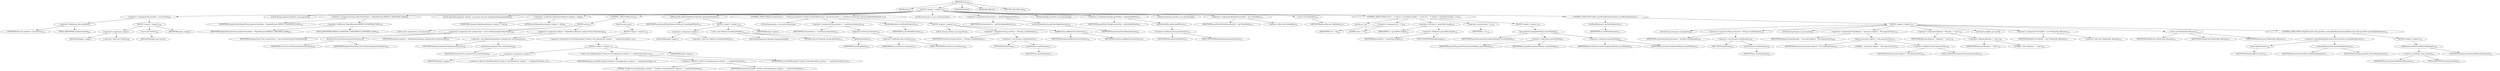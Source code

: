 digraph "scan" {  
"120" [label = <(METHOD,scan)<SUB>103</SUB>> ]
"121" [label = <(PARAM,this)<SUB>103</SUB>> ]
"122" [label = <(BLOCK,&lt;empty&gt;,&lt;empty&gt;)<SUB>103</SUB>> ]
"123" [label = <(&lt;operator&gt;.assignment,this.included = new Vector())<SUB>104</SUB>> ]
"124" [label = <(&lt;operator&gt;.fieldAccess,this.included)<SUB>104</SUB>> ]
"125" [label = <(IDENTIFIER,this,this.included = new Vector())<SUB>104</SUB>> ]
"126" [label = <(FIELD_IDENTIFIER,included,included)<SUB>104</SUB>> ]
"127" [label = <(BLOCK,&lt;empty&gt;,&lt;empty&gt;)<SUB>104</SUB>> ]
"128" [label = <(&lt;operator&gt;.assignment,&lt;empty&gt;)> ]
"129" [label = <(IDENTIFIER,$obj1,&lt;empty&gt;)> ]
"130" [label = <(&lt;operator&gt;.alloc,new Vector())<SUB>104</SUB>> ]
"131" [label = <(&lt;init&gt;,new Vector())<SUB>104</SUB>> ]
"132" [label = <(IDENTIFIER,$obj1,new Vector())> ]
"133" [label = <(IDENTIFIER,$obj1,&lt;empty&gt;)> ]
"134" [label = <(LOCAL,String analyzerClassName: java.lang.String)> ]
"135" [label = <(&lt;operator&gt;.assignment,String analyzerClassName = DependScanner.DEFAULT_ANALYZER_CLASS)<SUB>105</SUB>> ]
"136" [label = <(IDENTIFIER,analyzerClassName,String analyzerClassName = DependScanner.DEFAULT_ANALYZER_CLASS)<SUB>105</SUB>> ]
"137" [label = <(&lt;operator&gt;.fieldAccess,DependScanner.DEFAULT_ANALYZER_CLASS)<SUB>105</SUB>> ]
"138" [label = <(IDENTIFIER,DependScanner,String analyzerClassName = DependScanner.DEFAULT_ANALYZER_CLASS)<SUB>105</SUB>> ]
"139" [label = <(FIELD_IDENTIFIER,DEFAULT_ANALYZER_CLASS,DEFAULT_ANALYZER_CLASS)<SUB>105</SUB>> ]
"140" [label = <(LOCAL,DependencyAnalyzer analyzer: org.apache.tools.ant.util.depend.DependencyAnalyzer)> ]
"141" [label = <(&lt;operator&gt;.assignment,DependencyAnalyzer analyzer = null)<SUB>106</SUB>> ]
"142" [label = <(IDENTIFIER,analyzer,DependencyAnalyzer analyzer = null)<SUB>106</SUB>> ]
"143" [label = <(LITERAL,null,DependencyAnalyzer analyzer = null)<SUB>106</SUB>> ]
"144" [label = <(CONTROL_STRUCTURE,try,try)<SUB>107</SUB>> ]
"145" [label = <(BLOCK,try,try)<SUB>107</SUB>> ]
"146" [label = <(LOCAL,Class analyzerClass: java.lang.Class)> ]
"147" [label = <(&lt;operator&gt;.assignment,Class analyzerClass = Class.forName(analyzerClassName))<SUB>108</SUB>> ]
"148" [label = <(IDENTIFIER,analyzerClass,Class analyzerClass = Class.forName(analyzerClassName))<SUB>108</SUB>> ]
"149" [label = <(forName,Class.forName(analyzerClassName))<SUB>108</SUB>> ]
"150" [label = <(IDENTIFIER,Class,Class.forName(analyzerClassName))<SUB>108</SUB>> ]
"151" [label = <(IDENTIFIER,analyzerClassName,Class.forName(analyzerClassName))<SUB>108</SUB>> ]
"152" [label = <(&lt;operator&gt;.assignment,analyzer = (DependencyAnalyzer) analyzerClass.newInstance())<SUB>109</SUB>> ]
"153" [label = <(IDENTIFIER,analyzer,analyzer = (DependencyAnalyzer) analyzerClass.newInstance())<SUB>109</SUB>> ]
"154" [label = <(&lt;operator&gt;.cast,(DependencyAnalyzer) analyzerClass.newInstance())<SUB>109</SUB>> ]
"155" [label = <(TYPE_REF,DependencyAnalyzer,DependencyAnalyzer)<SUB>109</SUB>> ]
"156" [label = <(newInstance,analyzerClass.newInstance())<SUB>109</SUB>> ]
"157" [label = <(IDENTIFIER,analyzerClass,analyzerClass.newInstance())<SUB>109</SUB>> ]
"158" [label = <(BLOCK,catch,catch)> ]
"159" [label = <(BLOCK,&lt;empty&gt;,&lt;empty&gt;)<SUB>110</SUB>> ]
"160" [label = <(&lt;operator&gt;.throw,throw new BuildException(&quot;Unable to load dependency analyzer: &quot; + analyzerClassName, e);)<SUB>111</SUB>> ]
"161" [label = <(BLOCK,&lt;empty&gt;,&lt;empty&gt;)<SUB>111</SUB>> ]
"162" [label = <(&lt;operator&gt;.assignment,&lt;empty&gt;)> ]
"163" [label = <(IDENTIFIER,$obj2,&lt;empty&gt;)> ]
"164" [label = <(&lt;operator&gt;.alloc,new BuildException(&quot;Unable to load dependency analyzer: &quot; + analyzerClassName, e))<SUB>111</SUB>> ]
"165" [label = <(&lt;init&gt;,new BuildException(&quot;Unable to load dependency analyzer: &quot; + analyzerClassName, e))<SUB>111</SUB>> ]
"166" [label = <(IDENTIFIER,$obj2,new BuildException(&quot;Unable to load dependency analyzer: &quot; + analyzerClassName, e))> ]
"167" [label = <(&lt;operator&gt;.addition,&quot;Unable to load dependency analyzer: &quot; + analyzerClassName)<SUB>111</SUB>> ]
"168" [label = <(LITERAL,&quot;Unable to load dependency analyzer: &quot;,&quot;Unable to load dependency analyzer: &quot; + analyzerClassName)<SUB>111</SUB>> ]
"169" [label = <(IDENTIFIER,analyzerClassName,&quot;Unable to load dependency analyzer: &quot; + analyzerClassName)<SUB>112</SUB>> ]
"170" [label = <(IDENTIFIER,e,new BuildException(&quot;Unable to load dependency analyzer: &quot; + analyzerClassName, e))<SUB>112</SUB>> ]
"171" [label = <(IDENTIFIER,$obj2,&lt;empty&gt;)> ]
"172" [label = <(addClassPath,addClassPath(new Path(null, basedir.getPath())))<SUB>114</SUB>> ]
"173" [label = <(IDENTIFIER,analyzer,addClassPath(new Path(null, basedir.getPath())))<SUB>114</SUB>> ]
"174" [label = <(BLOCK,&lt;empty&gt;,&lt;empty&gt;)<SUB>114</SUB>> ]
"175" [label = <(&lt;operator&gt;.assignment,&lt;empty&gt;)> ]
"176" [label = <(IDENTIFIER,$obj3,&lt;empty&gt;)> ]
"177" [label = <(&lt;operator&gt;.alloc,new Path(null, basedir.getPath()))<SUB>114</SUB>> ]
"178" [label = <(&lt;init&gt;,new Path(null, basedir.getPath()))<SUB>114</SUB>> ]
"179" [label = <(IDENTIFIER,$obj3,new Path(null, basedir.getPath()))> ]
"180" [label = <(LITERAL,null,new Path(null, basedir.getPath()))<SUB>114</SUB>> ]
"181" [label = <(getPath,getPath())<SUB>114</SUB>> ]
"182" [label = <(IDENTIFIER,basedir,getPath())<SUB>114</SUB>> ]
"183" [label = <(IDENTIFIER,$obj3,&lt;empty&gt;)> ]
"184" [label = <(CONTROL_STRUCTURE,for (Enumeration e = rootClasses.elements(); Some(e.hasMoreElements()); ),for (Enumeration e = rootClasses.elements(); Some(e.hasMoreElements()); ))<SUB>116</SUB>> ]
"185" [label = <(LOCAL,Enumeration e: java.util.Enumeration)> ]
"186" [label = <(&lt;operator&gt;.assignment,Enumeration e = rootClasses.elements())<SUB>116</SUB>> ]
"187" [label = <(IDENTIFIER,e,Enumeration e = rootClasses.elements())<SUB>116</SUB>> ]
"188" [label = <(elements,rootClasses.elements())<SUB>116</SUB>> ]
"189" [label = <(&lt;operator&gt;.fieldAccess,this.rootClasses)<SUB>116</SUB>> ]
"190" [label = <(IDENTIFIER,this,rootClasses.elements())<SUB>116</SUB>> ]
"191" [label = <(FIELD_IDENTIFIER,rootClasses,rootClasses)<SUB>116</SUB>> ]
"192" [label = <(hasMoreElements,e.hasMoreElements())<SUB>116</SUB>> ]
"193" [label = <(IDENTIFIER,e,e.hasMoreElements())<SUB>116</SUB>> ]
"194" [label = <(BLOCK,&lt;empty&gt;,&lt;empty&gt;)<SUB>116</SUB>> ]
"195" [label = <(LOCAL,String rootClass: java.lang.String)> ]
"196" [label = <(&lt;operator&gt;.assignment,String rootClass = (String) e.nextElement())<SUB>117</SUB>> ]
"197" [label = <(IDENTIFIER,rootClass,String rootClass = (String) e.nextElement())<SUB>117</SUB>> ]
"198" [label = <(&lt;operator&gt;.cast,(String) e.nextElement())<SUB>117</SUB>> ]
"199" [label = <(TYPE_REF,String,String)<SUB>117</SUB>> ]
"200" [label = <(nextElement,e.nextElement())<SUB>117</SUB>> ]
"201" [label = <(IDENTIFIER,e,e.nextElement())<SUB>117</SUB>> ]
"202" [label = <(addRootClass,addRootClass(rootClass))<SUB>118</SUB>> ]
"203" [label = <(IDENTIFIER,analyzer,addRootClass(rootClass))<SUB>118</SUB>> ]
"204" [label = <(IDENTIFIER,rootClass,addRootClass(rootClass))<SUB>118</SUB>> ]
"205" [label = <(LOCAL,Enumeration e: java.util.Enumeration)> ]
"206" [label = <(&lt;operator&gt;.assignment,Enumeration e = getClassDependencies())<SUB>120</SUB>> ]
"207" [label = <(IDENTIFIER,e,Enumeration e = getClassDependencies())<SUB>120</SUB>> ]
"208" [label = <(getClassDependencies,getClassDependencies())<SUB>120</SUB>> ]
"209" [label = <(IDENTIFIER,analyzer,getClassDependencies())<SUB>120</SUB>> ]
"210" [label = <(LOCAL,String[] parentFiles: java.lang.String[])> ]
"211" [label = <(&lt;operator&gt;.assignment,String[] parentFiles = getIncludedFiles())<SUB>122</SUB>> ]
"212" [label = <(IDENTIFIER,parentFiles,String[] parentFiles = getIncludedFiles())<SUB>122</SUB>> ]
"213" [label = <(getIncludedFiles,getIncludedFiles())<SUB>122</SUB>> ]
"214" [label = <(&lt;operator&gt;.fieldAccess,this.parentScanner)<SUB>122</SUB>> ]
"215" [label = <(IDENTIFIER,this,getIncludedFiles())<SUB>122</SUB>> ]
"216" [label = <(FIELD_IDENTIFIER,parentScanner,parentScanner)<SUB>122</SUB>> ]
"10" [label = <(LOCAL,Hashtable parentSet: java.util.Hashtable)> ]
"217" [label = <(&lt;operator&gt;.assignment,Hashtable parentSet = new Hashtable())<SUB>123</SUB>> ]
"218" [label = <(IDENTIFIER,parentSet,Hashtable parentSet = new Hashtable())<SUB>123</SUB>> ]
"219" [label = <(&lt;operator&gt;.alloc,new Hashtable())<SUB>123</SUB>> ]
"220" [label = <(&lt;init&gt;,new Hashtable())<SUB>123</SUB>> ]
"9" [label = <(IDENTIFIER,parentSet,new Hashtable())<SUB>123</SUB>> ]
"221" [label = <(CONTROL_STRUCTURE,for (int i = 0; Some(i &lt; parentFiles.length); ++i),for (int i = 0; Some(i &lt; parentFiles.length); ++i))<SUB>124</SUB>> ]
"222" [label = <(LOCAL,int i: int)> ]
"223" [label = <(&lt;operator&gt;.assignment,int i = 0)<SUB>124</SUB>> ]
"224" [label = <(IDENTIFIER,i,int i = 0)<SUB>124</SUB>> ]
"225" [label = <(LITERAL,0,int i = 0)<SUB>124</SUB>> ]
"226" [label = <(&lt;operator&gt;.lessThan,i &lt; parentFiles.length)<SUB>124</SUB>> ]
"227" [label = <(IDENTIFIER,i,i &lt; parentFiles.length)<SUB>124</SUB>> ]
"228" [label = <(&lt;operator&gt;.fieldAccess,parentFiles.length)<SUB>124</SUB>> ]
"229" [label = <(IDENTIFIER,parentFiles,i &lt; parentFiles.length)<SUB>124</SUB>> ]
"230" [label = <(FIELD_IDENTIFIER,length,length)<SUB>124</SUB>> ]
"231" [label = <(&lt;operator&gt;.preIncrement,++i)<SUB>124</SUB>> ]
"232" [label = <(IDENTIFIER,i,++i)<SUB>124</SUB>> ]
"233" [label = <(BLOCK,&lt;empty&gt;,&lt;empty&gt;)<SUB>124</SUB>> ]
"234" [label = <(put,parentSet.put(parentFiles[i], parentFiles[i]))<SUB>125</SUB>> ]
"235" [label = <(IDENTIFIER,parentSet,parentSet.put(parentFiles[i], parentFiles[i]))<SUB>125</SUB>> ]
"236" [label = <(&lt;operator&gt;.indexAccess,parentFiles[i])<SUB>125</SUB>> ]
"237" [label = <(IDENTIFIER,parentFiles,parentSet.put(parentFiles[i], parentFiles[i]))<SUB>125</SUB>> ]
"238" [label = <(IDENTIFIER,i,parentSet.put(parentFiles[i], parentFiles[i]))<SUB>125</SUB>> ]
"239" [label = <(&lt;operator&gt;.indexAccess,parentFiles[i])<SUB>125</SUB>> ]
"240" [label = <(IDENTIFIER,parentFiles,parentSet.put(parentFiles[i], parentFiles[i]))<SUB>125</SUB>> ]
"241" [label = <(IDENTIFIER,i,parentSet.put(parentFiles[i], parentFiles[i]))<SUB>125</SUB>> ]
"242" [label = <(CONTROL_STRUCTURE,while (e.hasMoreElements()),while (e.hasMoreElements()))<SUB>127</SUB>> ]
"243" [label = <(hasMoreElements,e.hasMoreElements())<SUB>127</SUB>> ]
"244" [label = <(IDENTIFIER,e,e.hasMoreElements())<SUB>127</SUB>> ]
"245" [label = <(BLOCK,&lt;empty&gt;,&lt;empty&gt;)<SUB>127</SUB>> ]
"246" [label = <(LOCAL,String classname: java.lang.String)> ]
"247" [label = <(&lt;operator&gt;.assignment,String classname = (String) e.nextElement())<SUB>128</SUB>> ]
"248" [label = <(IDENTIFIER,classname,String classname = (String) e.nextElement())<SUB>128</SUB>> ]
"249" [label = <(&lt;operator&gt;.cast,(String) e.nextElement())<SUB>128</SUB>> ]
"250" [label = <(TYPE_REF,String,String)<SUB>128</SUB>> ]
"251" [label = <(nextElement,e.nextElement())<SUB>128</SUB>> ]
"252" [label = <(IDENTIFIER,e,e.nextElement())<SUB>128</SUB>> ]
"253" [label = <(LOCAL,String filename: java.lang.String)> ]
"254" [label = <(&lt;operator&gt;.assignment,String filename = classname.replace('.', File.separatorChar))<SUB>129</SUB>> ]
"255" [label = <(IDENTIFIER,filename,String filename = classname.replace('.', File.separatorChar))<SUB>129</SUB>> ]
"256" [label = <(replace,classname.replace('.', File.separatorChar))<SUB>129</SUB>> ]
"257" [label = <(IDENTIFIER,classname,classname.replace('.', File.separatorChar))<SUB>129</SUB>> ]
"258" [label = <(LITERAL,'.',classname.replace('.', File.separatorChar))<SUB>129</SUB>> ]
"259" [label = <(&lt;operator&gt;.fieldAccess,File.separatorChar)<SUB>129</SUB>> ]
"260" [label = <(IDENTIFIER,File,classname.replace('.', File.separatorChar))<SUB>129</SUB>> ]
"261" [label = <(FIELD_IDENTIFIER,separatorChar,separatorChar)<SUB>129</SUB>> ]
"262" [label = <(&lt;operator&gt;.assignment,filename = filename + &quot;.class&quot;)<SUB>130</SUB>> ]
"263" [label = <(IDENTIFIER,filename,filename = filename + &quot;.class&quot;)<SUB>130</SUB>> ]
"264" [label = <(&lt;operator&gt;.addition,filename + &quot;.class&quot;)<SUB>130</SUB>> ]
"265" [label = <(IDENTIFIER,filename,filename + &quot;.class&quot;)<SUB>130</SUB>> ]
"266" [label = <(LITERAL,&quot;.class&quot;,filename + &quot;.class&quot;)<SUB>130</SUB>> ]
"12" [label = <(LOCAL,File depFile: java.io.File)> ]
"267" [label = <(&lt;operator&gt;.assignment,File depFile = new File(basedir, filename))<SUB>131</SUB>> ]
"268" [label = <(IDENTIFIER,depFile,File depFile = new File(basedir, filename))<SUB>131</SUB>> ]
"269" [label = <(&lt;operator&gt;.alloc,new File(basedir, filename))<SUB>131</SUB>> ]
"270" [label = <(&lt;init&gt;,new File(basedir, filename))<SUB>131</SUB>> ]
"11" [label = <(IDENTIFIER,depFile,new File(basedir, filename))<SUB>131</SUB>> ]
"271" [label = <(IDENTIFIER,basedir,new File(basedir, filename))<SUB>131</SUB>> ]
"272" [label = <(IDENTIFIER,filename,new File(basedir, filename))<SUB>131</SUB>> ]
"273" [label = <(CONTROL_STRUCTURE,if (depFile.exists() &amp;&amp; parentSet.containsKey(filename)),if (depFile.exists() &amp;&amp; parentSet.containsKey(filename)))<SUB>132</SUB>> ]
"274" [label = <(&lt;operator&gt;.logicalAnd,depFile.exists() &amp;&amp; parentSet.containsKey(filename))<SUB>132</SUB>> ]
"275" [label = <(exists,depFile.exists())<SUB>132</SUB>> ]
"276" [label = <(IDENTIFIER,depFile,depFile.exists())<SUB>132</SUB>> ]
"277" [label = <(containsKey,parentSet.containsKey(filename))<SUB>132</SUB>> ]
"278" [label = <(IDENTIFIER,parentSet,parentSet.containsKey(filename))<SUB>132</SUB>> ]
"279" [label = <(IDENTIFIER,filename,parentSet.containsKey(filename))<SUB>132</SUB>> ]
"280" [label = <(BLOCK,&lt;empty&gt;,&lt;empty&gt;)<SUB>132</SUB>> ]
"281" [label = <(addElement,included.addElement(filename))<SUB>134</SUB>> ]
"282" [label = <(&lt;operator&gt;.fieldAccess,this.included)<SUB>134</SUB>> ]
"283" [label = <(IDENTIFIER,this,included.addElement(filename))<SUB>134</SUB>> ]
"284" [label = <(FIELD_IDENTIFIER,included,included)<SUB>134</SUB>> ]
"285" [label = <(IDENTIFIER,filename,included.addElement(filename))<SUB>134</SUB>> ]
"286" [label = <(MODIFIER,PUBLIC)> ]
"287" [label = <(MODIFIER,VIRTUAL)> ]
"288" [label = <(METHOD_RETURN,void)<SUB>103</SUB>> ]
  "120" -> "121" 
  "120" -> "122" 
  "120" -> "286" 
  "120" -> "287" 
  "120" -> "288" 
  "122" -> "123" 
  "122" -> "134" 
  "122" -> "135" 
  "122" -> "140" 
  "122" -> "141" 
  "122" -> "144" 
  "122" -> "172" 
  "122" -> "184" 
  "122" -> "205" 
  "122" -> "206" 
  "122" -> "210" 
  "122" -> "211" 
  "122" -> "10" 
  "122" -> "217" 
  "122" -> "220" 
  "122" -> "221" 
  "122" -> "242" 
  "123" -> "124" 
  "123" -> "127" 
  "124" -> "125" 
  "124" -> "126" 
  "127" -> "128" 
  "127" -> "131" 
  "127" -> "133" 
  "128" -> "129" 
  "128" -> "130" 
  "131" -> "132" 
  "135" -> "136" 
  "135" -> "137" 
  "137" -> "138" 
  "137" -> "139" 
  "141" -> "142" 
  "141" -> "143" 
  "144" -> "145" 
  "144" -> "158" 
  "145" -> "146" 
  "145" -> "147" 
  "145" -> "152" 
  "147" -> "148" 
  "147" -> "149" 
  "149" -> "150" 
  "149" -> "151" 
  "152" -> "153" 
  "152" -> "154" 
  "154" -> "155" 
  "154" -> "156" 
  "156" -> "157" 
  "158" -> "159" 
  "159" -> "160" 
  "160" -> "161" 
  "161" -> "162" 
  "161" -> "165" 
  "161" -> "171" 
  "162" -> "163" 
  "162" -> "164" 
  "165" -> "166" 
  "165" -> "167" 
  "165" -> "170" 
  "167" -> "168" 
  "167" -> "169" 
  "172" -> "173" 
  "172" -> "174" 
  "174" -> "175" 
  "174" -> "178" 
  "174" -> "183" 
  "175" -> "176" 
  "175" -> "177" 
  "178" -> "179" 
  "178" -> "180" 
  "178" -> "181" 
  "181" -> "182" 
  "184" -> "185" 
  "184" -> "186" 
  "184" -> "192" 
  "184" -> "194" 
  "186" -> "187" 
  "186" -> "188" 
  "188" -> "189" 
  "189" -> "190" 
  "189" -> "191" 
  "192" -> "193" 
  "194" -> "195" 
  "194" -> "196" 
  "194" -> "202" 
  "196" -> "197" 
  "196" -> "198" 
  "198" -> "199" 
  "198" -> "200" 
  "200" -> "201" 
  "202" -> "203" 
  "202" -> "204" 
  "206" -> "207" 
  "206" -> "208" 
  "208" -> "209" 
  "211" -> "212" 
  "211" -> "213" 
  "213" -> "214" 
  "214" -> "215" 
  "214" -> "216" 
  "217" -> "218" 
  "217" -> "219" 
  "220" -> "9" 
  "221" -> "222" 
  "221" -> "223" 
  "221" -> "226" 
  "221" -> "231" 
  "221" -> "233" 
  "223" -> "224" 
  "223" -> "225" 
  "226" -> "227" 
  "226" -> "228" 
  "228" -> "229" 
  "228" -> "230" 
  "231" -> "232" 
  "233" -> "234" 
  "234" -> "235" 
  "234" -> "236" 
  "234" -> "239" 
  "236" -> "237" 
  "236" -> "238" 
  "239" -> "240" 
  "239" -> "241" 
  "242" -> "243" 
  "242" -> "245" 
  "243" -> "244" 
  "245" -> "246" 
  "245" -> "247" 
  "245" -> "253" 
  "245" -> "254" 
  "245" -> "262" 
  "245" -> "12" 
  "245" -> "267" 
  "245" -> "270" 
  "245" -> "273" 
  "247" -> "248" 
  "247" -> "249" 
  "249" -> "250" 
  "249" -> "251" 
  "251" -> "252" 
  "254" -> "255" 
  "254" -> "256" 
  "256" -> "257" 
  "256" -> "258" 
  "256" -> "259" 
  "259" -> "260" 
  "259" -> "261" 
  "262" -> "263" 
  "262" -> "264" 
  "264" -> "265" 
  "264" -> "266" 
  "267" -> "268" 
  "267" -> "269" 
  "270" -> "11" 
  "270" -> "271" 
  "270" -> "272" 
  "273" -> "274" 
  "273" -> "280" 
  "274" -> "275" 
  "274" -> "277" 
  "275" -> "276" 
  "277" -> "278" 
  "277" -> "279" 
  "280" -> "281" 
  "281" -> "282" 
  "281" -> "285" 
  "282" -> "283" 
  "282" -> "284" 
}
